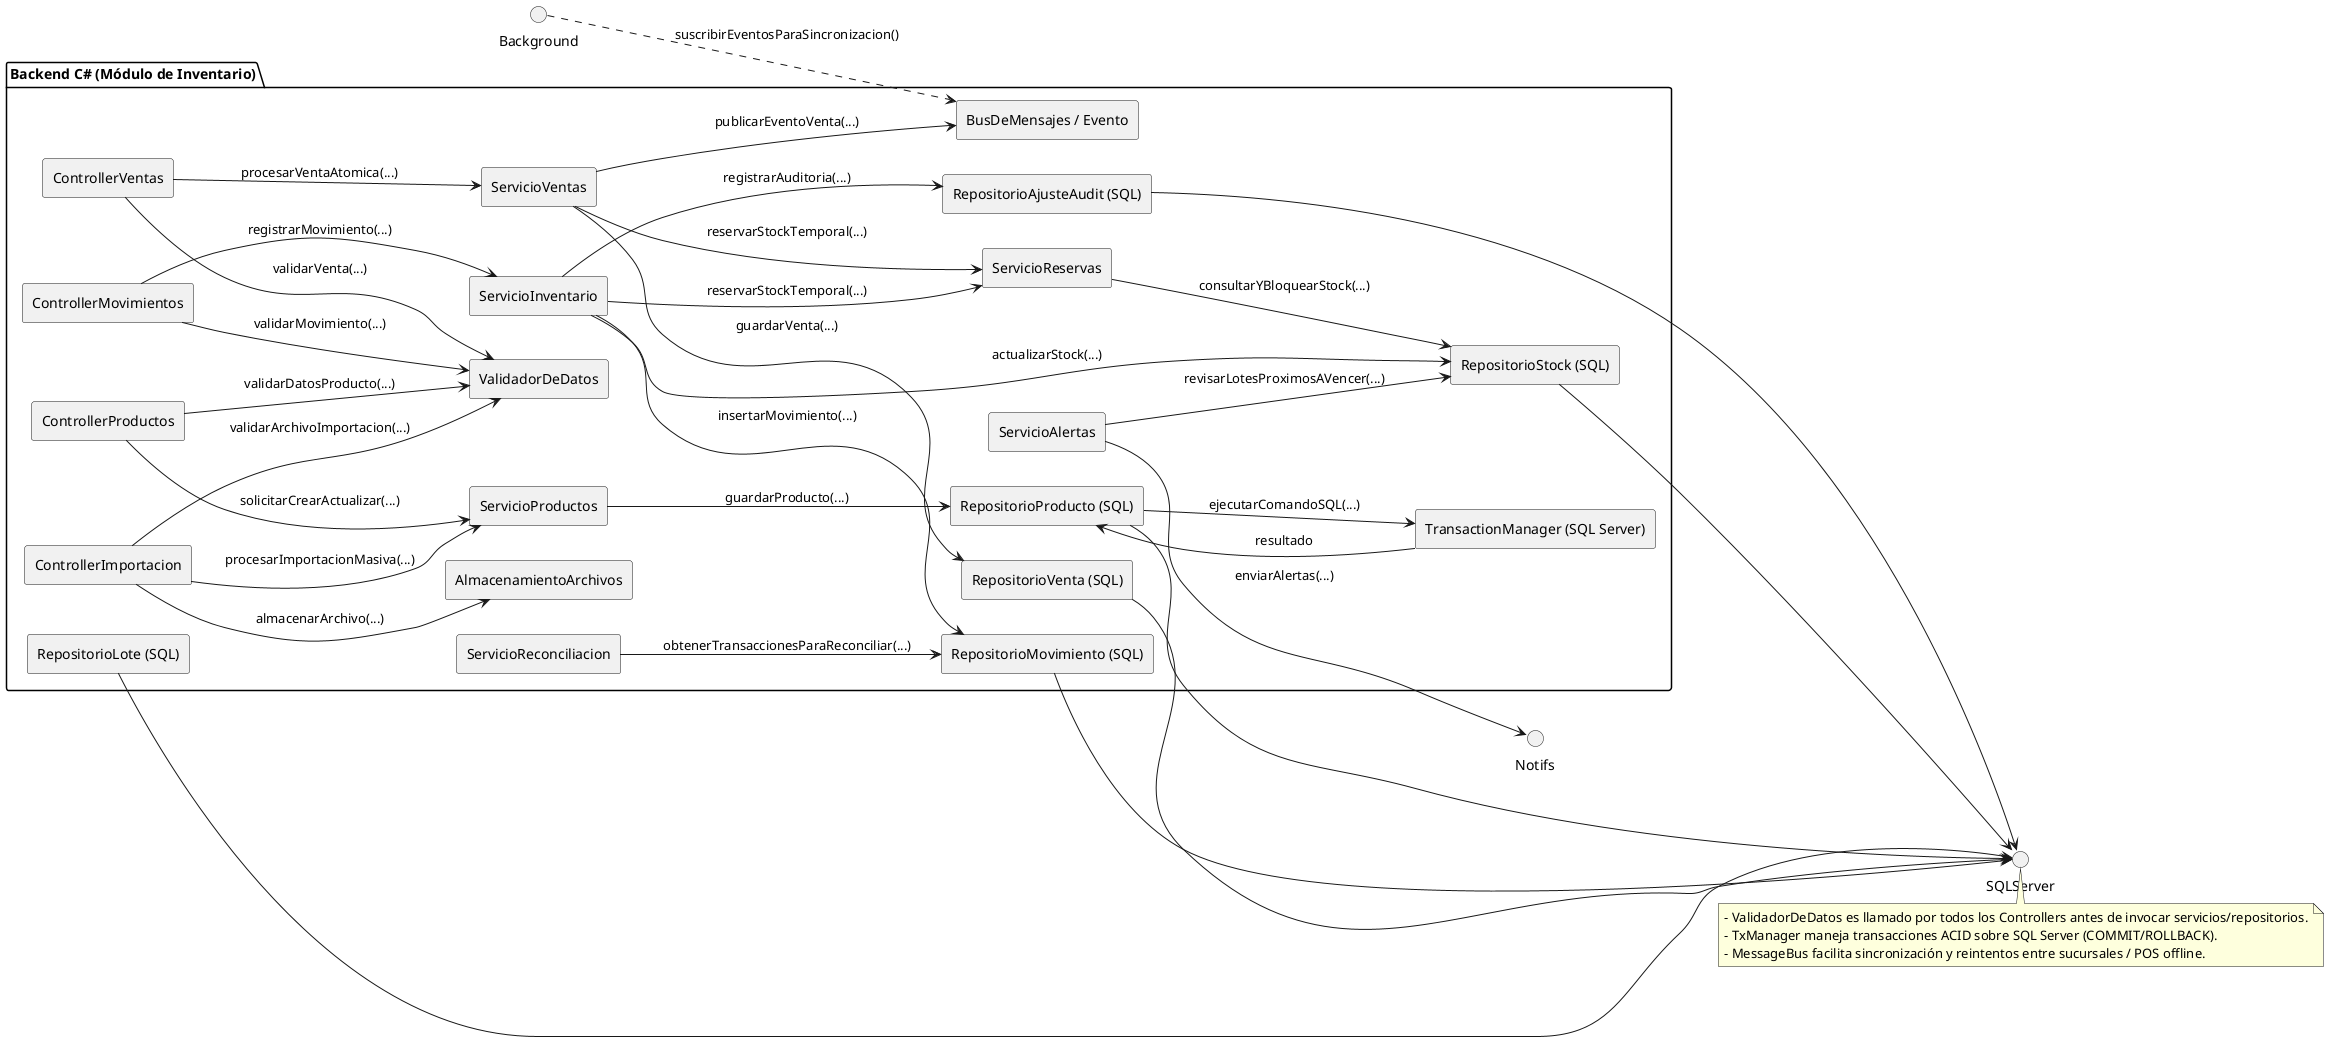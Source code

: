 @startuml
left to right direction
skinparam componentStyle rectangle

package "Backend C# (Módulo de Inventario)" {
  [ControllerProductos] as CtrlProductos
  [ControllerMovimientos] as CtrlMovimientos
  [ControllerVentas] as CtrlVentas
  [ControllerImportacion] as CtrlImportacion
  [ServicioProductos] as SvcProductos
  [ServicioInventario] as SvcInventario
  [ServicioVentas] as SvcVentas
  [ServicioReservas] as SvcReservas
  [ServicioReconciliacion] as SvcReconciliacion
  [ServicioAlertas] as SvcAlertas
  [ValidadorDeDatos] as Validador
  [RepositorioProducto (SQL)] as RepoProducto
  [RepositorioLote (SQL)] as RepoLote
  [RepositorioStock (SQL)] as RepoStock
  [RepositorioMovimiento (SQL)] as RepoMovimiento
  [RepositorioVenta (SQL)] as RepoVenta
  [RepositorioAjusteAudit (SQL)] as RepoAudit
  [TransactionManager (SQL Server)] as TxManager
  [BusDeMensajes / Evento] as MessageBus
  [AlmacenamientoArchivos] as FileStore
}

' Flujos principales
CtrlProductos --> Validador : validarDatosProducto(...)
CtrlProductos --> SvcProductos : solicitarCrearActualizar(...)
SvcProductos --> RepoProducto : guardarProducto(...)
RepoProducto --> TxManager : ejecutarComandoSQL(...)
TxManager --> RepoProducto : resultado

CtrlMovimientos --> Validador : validarMovimiento(...)
CtrlMovimientos --> SvcInventario : registrarMovimiento(...)
SvcInventario --> SvcReservas : reservarStockTemporal(...)
SvcReservas --> RepoStock : consultarYBloquearStock(...) 
SvcInventario --> RepoMovimiento : insertarMovimiento(...)
SvcInventario --> RepoStock : actualizarStock(...)
SvcInventario --> RepoAudit : registrarAuditoria(...)

CtrlVentas --> Validador : validarVenta(...)
CtrlVentas --> SvcVentas : procesarVentaAtomica(...)
SvcVentas --> SvcReservas : reservarStockTemporal(...)
SvcVentas --> RepoVenta : guardarVenta(...)
SvcVentas --> MessageBus : publicarEventoVenta(...)
Background ..> MessageBus : suscribirEventosParaSincronizacion()

CtrlImportacion --> Validador : validarArchivoImportacion(...)
CtrlImportacion --> FileStore : almacenarArchivo(...)
CtrlImportacion --> SvcProductos : procesarImportacionMasiva(...)

SvcReconciliacion --> RepoMovimiento : obtenerTransaccionesParaReconciliar(...)
SvcAlertas --> RepoStock : revisarLotesProximosAVencer(...)
SvcAlertas --> Notifs : enviarAlertas(...)

' Acceso a la BD
RepoProducto --> SQLServer
RepoLote --> SQLServer
RepoStock --> SQLServer
RepoMovimiento --> SQLServer
RepoVenta --> SQLServer
RepoAudit --> SQLServer

note bottom
  - ValidadorDeDatos es llamado por todos los Controllers antes de invocar servicios/repositorios.
  - TxManager maneja transacciones ACID sobre SQL Server (COMMIT/ROLLBACK).
  - MessageBus facilita sincronización y reintentos entre sucursales / POS offline.
end note
@enduml
